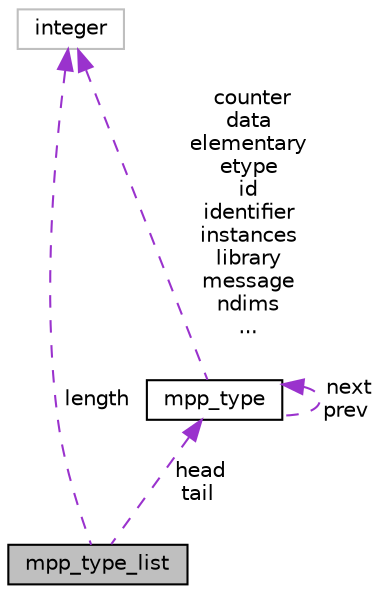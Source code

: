 digraph "mpp_type_list"
{
 // INTERACTIVE_SVG=YES
 // LATEX_PDF_SIZE
  edge [fontname="Helvetica",fontsize="10",labelfontname="Helvetica",labelfontsize="10"];
  node [fontname="Helvetica",fontsize="10",shape=record];
  Node1 [label="mpp_type_list",height=0.2,width=0.4,color="black", fillcolor="grey75", style="filled", fontcolor="black",tooltip="Persisent elements for linked list interaction."];
  Node2 -> Node1 [dir="back",color="darkorchid3",fontsize="10",style="dashed",label=" head\ntail" ,fontname="Helvetica"];
  Node2 [label="mpp_type",height=0.2,width=0.4,color="black", fillcolor="white", style="filled",URL="$group__mpp__mod.html#structmpp__mod_1_1mpp__type",tooltip="Data types for generalized data transfer (e.g. MPI_Type)"];
  Node2 -> Node2 [dir="back",color="darkorchid3",fontsize="10",style="dashed",label=" next\nprev" ,fontname="Helvetica"];
  Node3 -> Node2 [dir="back",color="darkorchid3",fontsize="10",style="dashed",label=" counter\ndata\nelementary\netype\nid\nidentifier\ninstances\nlibrary\nmessage\nndims\n..." ,fontname="Helvetica"];
  Node3 [label="integer",height=0.2,width=0.4,color="grey75", fillcolor="white", style="filled",tooltip=" "];
  Node3 -> Node1 [dir="back",color="darkorchid3",fontsize="10",style="dashed",label=" length" ,fontname="Helvetica"];
}
